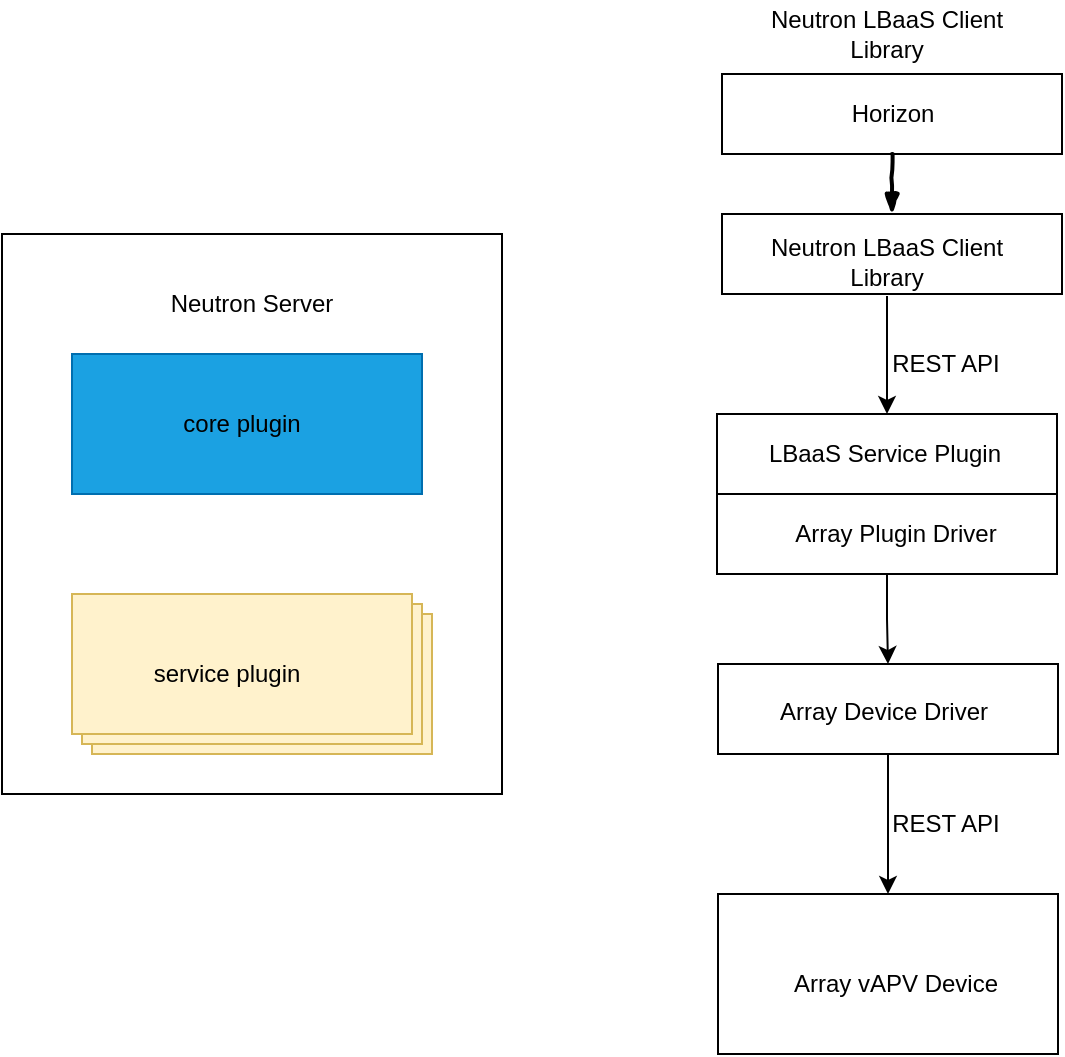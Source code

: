 <mxfile version="10.5.4" type="github"><diagram id="7N29zGMl4YyJZc-qTW2X" name="Page-1"><mxGraphModel dx="918" dy="648" grid="1" gridSize="10" guides="1" tooltips="1" connect="1" arrows="1" fold="1" page="1" pageScale="1" pageWidth="827" pageHeight="1169" math="0" shadow="0"><root><mxCell id="0"/><mxCell id="1" parent="0"/><mxCell id="S_-yiuZPqRbQBj3VuvO1-1" value="" style="rounded=0;whiteSpace=wrap;html=1;" parent="1" vertex="1"><mxGeometry y="160" width="250" height="280" as="geometry"/></mxCell><mxCell id="S_-yiuZPqRbQBj3VuvO1-3" value="" style="verticalLabelPosition=bottom;verticalAlign=top;html=1;shape=mxgraph.basic.layered_rect;dx=10;outlineConnect=0;fillColor=#fff2cc;strokeColor=#d6b656;" parent="1" vertex="1"><mxGeometry x="35" y="340" width="180" height="80" as="geometry"/></mxCell><mxCell id="S_-yiuZPqRbQBj3VuvO1-4" value="" style="verticalLabelPosition=bottom;verticalAlign=top;html=1;shape=mxgraph.basic.rect;fillColor=#1ba1e2;fillColor2=none;strokeColor=#006EAF;strokeWidth=1;size=20;indent=5;fontColor=#ffffff;" parent="1" vertex="1"><mxGeometry x="35" y="220" width="175" height="70" as="geometry"/></mxCell><mxCell id="GUvjcUXcu_N0Zd0C1J7k-2" value="Neutron Server" style="text;html=1;strokeColor=none;fillColor=none;align=center;verticalAlign=middle;whiteSpace=wrap;rounded=0;" vertex="1" parent="1"><mxGeometry x="70" y="180" width="110" height="30" as="geometry"/></mxCell><mxCell id="GUvjcUXcu_N0Zd0C1J7k-3" value="core plugin" style="text;html=1;strokeColor=none;fillColor=none;align=center;verticalAlign=middle;whiteSpace=wrap;rounded=0;" vertex="1" parent="1"><mxGeometry x="70" y="242.5" width="100" height="25" as="geometry"/></mxCell><mxCell id="GUvjcUXcu_N0Zd0C1J7k-4" value="service plugin" style="text;html=1;strokeColor=none;fillColor=none;align=center;verticalAlign=middle;whiteSpace=wrap;rounded=0;" vertex="1" parent="1"><mxGeometry x="60" y="365" width="105" height="30" as="geometry"/></mxCell><mxCell id="GUvjcUXcu_N0Zd0C1J7k-5" value="" style="rounded=0;whiteSpace=wrap;html=1;" vertex="1" parent="1"><mxGeometry x="360" y="80" width="170" height="40" as="geometry"/></mxCell><mxCell id="GUvjcUXcu_N0Zd0C1J7k-8" value="" style="rounded=0;whiteSpace=wrap;html=1;" vertex="1" parent="1"><mxGeometry x="360" y="150" width="170" height="40" as="geometry"/></mxCell><mxCell id="GUvjcUXcu_N0Zd0C1J7k-9" value="" style="rounded=0;whiteSpace=wrap;html=1;" vertex="1" parent="1"><mxGeometry x="357.5" y="250" width="170" height="40" as="geometry"/></mxCell><mxCell id="GUvjcUXcu_N0Zd0C1J7k-20" style="edgeStyle=orthogonalEdgeStyle;rounded=0;orthogonalLoop=1;jettySize=auto;html=1;exitX=0.5;exitY=1;exitDx=0;exitDy=0;entryX=0.5;entryY=0;entryDx=0;entryDy=0;" edge="1" parent="1" source="GUvjcUXcu_N0Zd0C1J7k-10" target="GUvjcUXcu_N0Zd0C1J7k-11"><mxGeometry relative="1" as="geometry"/></mxCell><mxCell id="GUvjcUXcu_N0Zd0C1J7k-10" value="" style="rounded=0;whiteSpace=wrap;html=1;" vertex="1" parent="1"><mxGeometry x="357.5" y="290" width="170" height="40" as="geometry"/></mxCell><mxCell id="GUvjcUXcu_N0Zd0C1J7k-25" style="edgeStyle=orthogonalEdgeStyle;rounded=0;orthogonalLoop=1;jettySize=auto;html=1;entryX=0.5;entryY=0;entryDx=0;entryDy=0;" edge="1" parent="1" source="GUvjcUXcu_N0Zd0C1J7k-11" target="GUvjcUXcu_N0Zd0C1J7k-12"><mxGeometry relative="1" as="geometry"/></mxCell><mxCell id="GUvjcUXcu_N0Zd0C1J7k-11" value="" style="rounded=0;whiteSpace=wrap;html=1;" vertex="1" parent="1"><mxGeometry x="358" y="375" width="170" height="45" as="geometry"/></mxCell><mxCell id="GUvjcUXcu_N0Zd0C1J7k-12" value="" style="rounded=0;whiteSpace=wrap;html=1;" vertex="1" parent="1"><mxGeometry x="358" y="490" width="170" height="80" as="geometry"/></mxCell><mxCell id="GUvjcUXcu_N0Zd0C1J7k-13" value="Horizon" style="text;html=1;strokeColor=none;fillColor=none;align=center;verticalAlign=middle;whiteSpace=wrap;rounded=0;" vertex="1" parent="1"><mxGeometry x="396.5" y="90" width="97" height="20" as="geometry"/></mxCell><mxCell id="GUvjcUXcu_N0Zd0C1J7k-19" style="edgeStyle=orthogonalEdgeStyle;rounded=0;orthogonalLoop=1;jettySize=auto;html=1;exitX=0.5;exitY=1;exitDx=0;exitDy=0;entryX=0.5;entryY=0;entryDx=0;entryDy=0;" edge="1" parent="1" source="GUvjcUXcu_N0Zd0C1J7k-14" target="GUvjcUXcu_N0Zd0C1J7k-9"><mxGeometry relative="1" as="geometry"/></mxCell><mxCell id="GUvjcUXcu_N0Zd0C1J7k-14" value="Neutron LBaaS Client Library" style="text;html=1;strokeColor=none;fillColor=none;align=center;verticalAlign=middle;whiteSpace=wrap;rounded=0;" vertex="1" parent="1"><mxGeometry x="365" y="157" width="155" height="34" as="geometry"/></mxCell><mxCell id="GUvjcUXcu_N0Zd0C1J7k-17" value="Neutron LBaaS Client Library" style="text;html=1;strokeColor=none;fillColor=none;align=center;verticalAlign=middle;whiteSpace=wrap;rounded=0;" vertex="1" parent="1"><mxGeometry x="365" y="43" width="155" height="34" as="geometry"/></mxCell><mxCell id="GUvjcUXcu_N0Zd0C1J7k-16" value="" style="rounded=0;comic=1;strokeWidth=2;endArrow=blockThin;html=1;fontFamily=Comic Sans MS;fontStyle=1;exitX=0.5;exitY=1;exitDx=0;exitDy=0;entryX=0.5;entryY=0;entryDx=0;entryDy=0;" edge="1" parent="1" source="GUvjcUXcu_N0Zd0C1J7k-5" target="GUvjcUXcu_N0Zd0C1J7k-8"><mxGeometry width="50" height="50" relative="1" as="geometry"><mxPoint x="440" y="170" as="sourcePoint"/><mxPoint x="490" y="120" as="targetPoint"/></mxGeometry></mxCell><mxCell id="GUvjcUXcu_N0Zd0C1J7k-26" value="REST API" style="text;html=1;strokeColor=none;fillColor=none;align=center;verticalAlign=middle;whiteSpace=wrap;rounded=0;" vertex="1" parent="1"><mxGeometry x="424" y="210" width="96" height="29" as="geometry"/></mxCell><mxCell id="GUvjcUXcu_N0Zd0C1J7k-27" value="REST API" style="text;html=1;strokeColor=none;fillColor=none;align=center;verticalAlign=middle;whiteSpace=wrap;rounded=0;" vertex="1" parent="1"><mxGeometry x="424" y="440.5" width="96" height="29" as="geometry"/></mxCell><mxCell id="GUvjcUXcu_N0Zd0C1J7k-28" value="LBaaS Service Plugin" style="text;html=1;strokeColor=none;fillColor=none;align=center;verticalAlign=middle;whiteSpace=wrap;rounded=0;" vertex="1" parent="1"><mxGeometry x="373" y="260" width="137" height="20" as="geometry"/></mxCell><mxCell id="GUvjcUXcu_N0Zd0C1J7k-29" value="Array Plugin Driver" style="text;html=1;strokeColor=none;fillColor=none;align=center;verticalAlign=middle;whiteSpace=wrap;rounded=0;" vertex="1" parent="1"><mxGeometry x="384" y="300" width="126" height="20" as="geometry"/></mxCell><mxCell id="GUvjcUXcu_N0Zd0C1J7k-30" value="Array Device Driver" style="text;html=1;strokeColor=none;fillColor=none;align=center;verticalAlign=middle;whiteSpace=wrap;rounded=0;" vertex="1" parent="1"><mxGeometry x="373" y="388" width="136" height="22" as="geometry"/></mxCell><mxCell id="GUvjcUXcu_N0Zd0C1J7k-31" value="Array vAPV Device" style="text;html=1;strokeColor=none;fillColor=none;align=center;verticalAlign=middle;whiteSpace=wrap;rounded=0;" vertex="1" parent="1"><mxGeometry x="384" y="520" width="126" height="30" as="geometry"/></mxCell></root></mxGraphModel></diagram></mxfile>